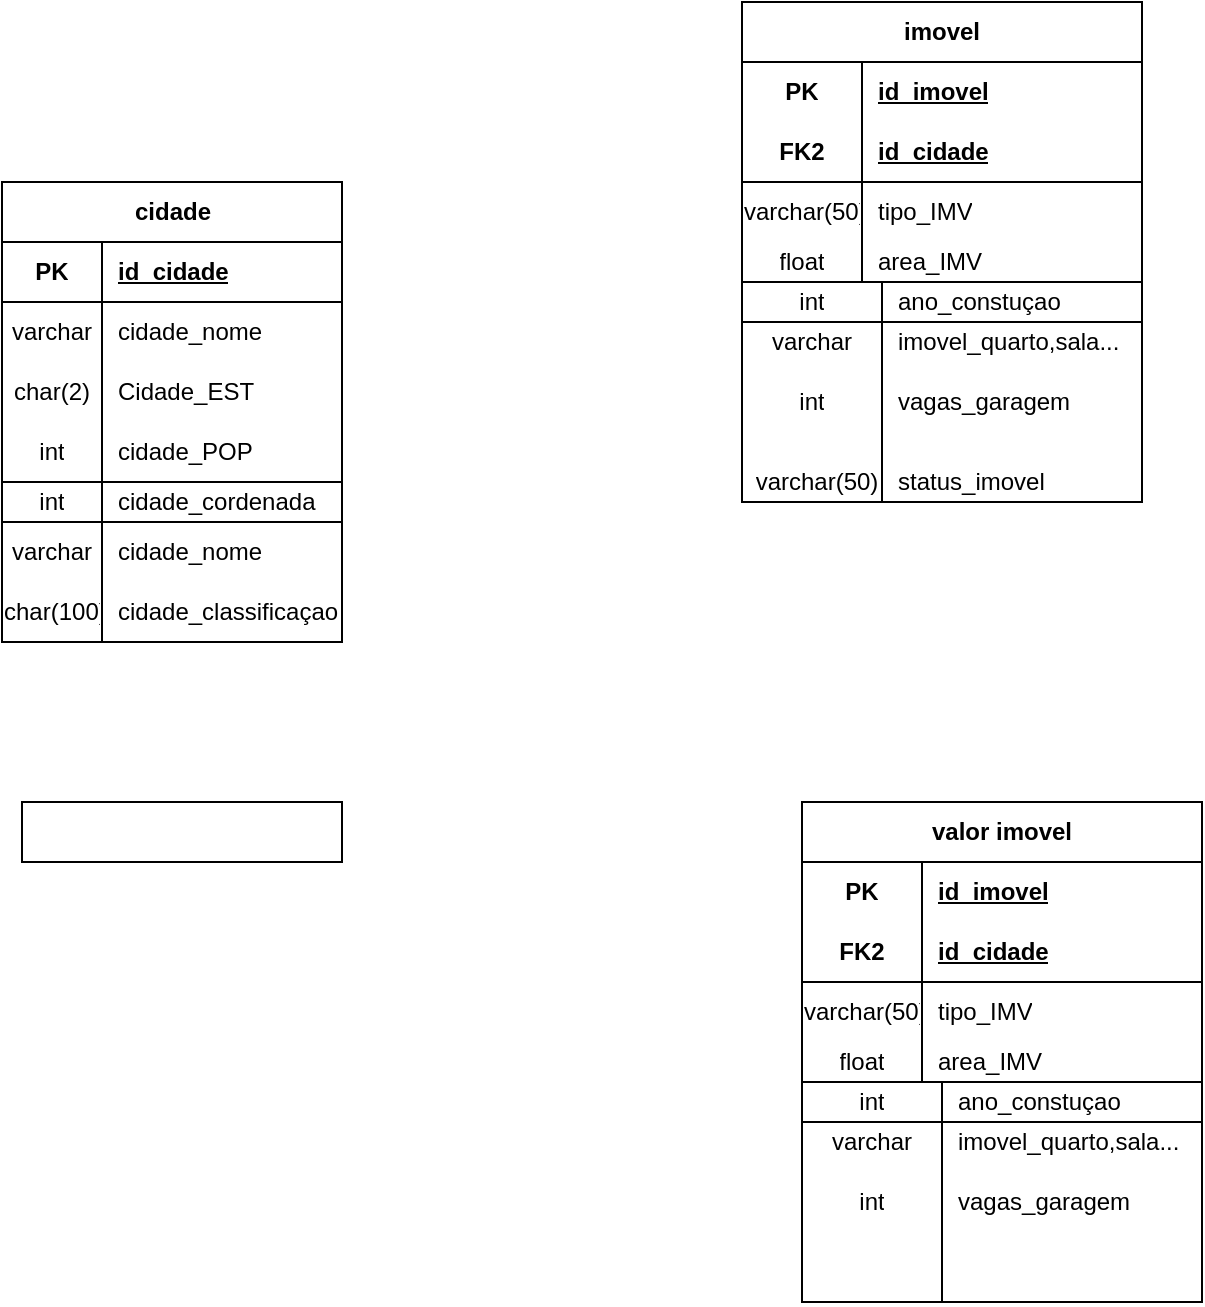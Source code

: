 <mxfile version="28.1.1">
  <diagram name="Página-1" id="tpUA--I43j8R1tpW-ucj">
    <mxGraphModel dx="1426" dy="1742" grid="1" gridSize="10" guides="1" tooltips="1" connect="1" arrows="1" fold="1" page="1" pageScale="1" pageWidth="583" pageHeight="827" math="0" shadow="0">
      <root>
        <mxCell id="0" />
        <mxCell id="1" parent="0" />
        <mxCell id="tW_7etbJEYv2KpdBzsgS-1" value="cidade" style="shape=table;startSize=30;container=1;collapsible=1;childLayout=tableLayout;fixedRows=1;rowLines=0;fontStyle=1;align=center;resizeLast=1;html=1;" vertex="1" parent="1">
          <mxGeometry x="170" y="60" width="170" height="150" as="geometry" />
        </mxCell>
        <mxCell id="tW_7etbJEYv2KpdBzsgS-2" value="" style="shape=tableRow;horizontal=0;startSize=0;swimlaneHead=0;swimlaneBody=0;fillColor=none;collapsible=0;dropTarget=0;points=[[0,0.5],[1,0.5]];portConstraint=eastwest;top=0;left=0;right=0;bottom=1;" vertex="1" parent="tW_7etbJEYv2KpdBzsgS-1">
          <mxGeometry y="30" width="170" height="30" as="geometry" />
        </mxCell>
        <mxCell id="tW_7etbJEYv2KpdBzsgS-3" value="PK" style="shape=partialRectangle;connectable=0;fillColor=none;top=0;left=0;bottom=0;right=0;fontStyle=1;overflow=hidden;whiteSpace=wrap;html=1;" vertex="1" parent="tW_7etbJEYv2KpdBzsgS-2">
          <mxGeometry width="50" height="30" as="geometry">
            <mxRectangle width="50" height="30" as="alternateBounds" />
          </mxGeometry>
        </mxCell>
        <mxCell id="tW_7etbJEYv2KpdBzsgS-4" value="id_cidade" style="shape=partialRectangle;connectable=0;fillColor=none;top=0;left=0;bottom=0;right=0;align=left;spacingLeft=6;fontStyle=5;overflow=hidden;whiteSpace=wrap;html=1;" vertex="1" parent="tW_7etbJEYv2KpdBzsgS-2">
          <mxGeometry x="50" width="120" height="30" as="geometry">
            <mxRectangle width="120" height="30" as="alternateBounds" />
          </mxGeometry>
        </mxCell>
        <mxCell id="tW_7etbJEYv2KpdBzsgS-5" value="" style="shape=tableRow;horizontal=0;startSize=0;swimlaneHead=0;swimlaneBody=0;fillColor=none;collapsible=0;dropTarget=0;points=[[0,0.5],[1,0.5]];portConstraint=eastwest;top=0;left=0;right=0;bottom=0;" vertex="1" parent="tW_7etbJEYv2KpdBzsgS-1">
          <mxGeometry y="60" width="170" height="30" as="geometry" />
        </mxCell>
        <mxCell id="tW_7etbJEYv2KpdBzsgS-6" value="varchar" style="shape=partialRectangle;connectable=0;fillColor=none;top=0;left=0;bottom=0;right=0;editable=1;overflow=hidden;whiteSpace=wrap;html=1;" vertex="1" parent="tW_7etbJEYv2KpdBzsgS-5">
          <mxGeometry width="50" height="30" as="geometry">
            <mxRectangle width="50" height="30" as="alternateBounds" />
          </mxGeometry>
        </mxCell>
        <mxCell id="tW_7etbJEYv2KpdBzsgS-7" value="cidade_nome" style="shape=partialRectangle;connectable=0;fillColor=none;top=0;left=0;bottom=0;right=0;align=left;spacingLeft=6;overflow=hidden;whiteSpace=wrap;html=1;" vertex="1" parent="tW_7etbJEYv2KpdBzsgS-5">
          <mxGeometry x="50" width="120" height="30" as="geometry">
            <mxRectangle width="120" height="30" as="alternateBounds" />
          </mxGeometry>
        </mxCell>
        <mxCell id="tW_7etbJEYv2KpdBzsgS-8" value="" style="shape=tableRow;horizontal=0;startSize=0;swimlaneHead=0;swimlaneBody=0;fillColor=none;collapsible=0;dropTarget=0;points=[[0,0.5],[1,0.5]];portConstraint=eastwest;top=0;left=0;right=0;bottom=0;" vertex="1" parent="tW_7etbJEYv2KpdBzsgS-1">
          <mxGeometry y="90" width="170" height="30" as="geometry" />
        </mxCell>
        <mxCell id="tW_7etbJEYv2KpdBzsgS-9" value="char(2)" style="shape=partialRectangle;connectable=0;fillColor=none;top=0;left=0;bottom=0;right=0;editable=1;overflow=hidden;whiteSpace=wrap;html=1;" vertex="1" parent="tW_7etbJEYv2KpdBzsgS-8">
          <mxGeometry width="50" height="30" as="geometry">
            <mxRectangle width="50" height="30" as="alternateBounds" />
          </mxGeometry>
        </mxCell>
        <mxCell id="tW_7etbJEYv2KpdBzsgS-10" value="Cidade_EST" style="shape=partialRectangle;connectable=0;fillColor=none;top=0;left=0;bottom=0;right=0;align=left;spacingLeft=6;overflow=hidden;whiteSpace=wrap;html=1;" vertex="1" parent="tW_7etbJEYv2KpdBzsgS-8">
          <mxGeometry x="50" width="120" height="30" as="geometry">
            <mxRectangle width="120" height="30" as="alternateBounds" />
          </mxGeometry>
        </mxCell>
        <mxCell id="tW_7etbJEYv2KpdBzsgS-11" value="" style="shape=tableRow;horizontal=0;startSize=0;swimlaneHead=0;swimlaneBody=0;fillColor=none;collapsible=0;dropTarget=0;points=[[0,0.5],[1,0.5]];portConstraint=eastwest;top=0;left=0;right=0;bottom=0;" vertex="1" parent="tW_7etbJEYv2KpdBzsgS-1">
          <mxGeometry y="120" width="170" height="30" as="geometry" />
        </mxCell>
        <mxCell id="tW_7etbJEYv2KpdBzsgS-12" value="int" style="shape=partialRectangle;connectable=0;fillColor=none;top=0;left=0;bottom=0;right=0;editable=1;overflow=hidden;whiteSpace=wrap;html=1;" vertex="1" parent="tW_7etbJEYv2KpdBzsgS-11">
          <mxGeometry width="50" height="30" as="geometry">
            <mxRectangle width="50" height="30" as="alternateBounds" />
          </mxGeometry>
        </mxCell>
        <mxCell id="tW_7etbJEYv2KpdBzsgS-13" value="cidade_POP" style="shape=partialRectangle;connectable=0;fillColor=none;top=0;left=0;bottom=0;right=0;align=left;spacingLeft=6;overflow=hidden;whiteSpace=wrap;html=1;" vertex="1" parent="tW_7etbJEYv2KpdBzsgS-11">
          <mxGeometry x="50" width="120" height="30" as="geometry">
            <mxRectangle width="120" height="30" as="alternateBounds" />
          </mxGeometry>
        </mxCell>
        <mxCell id="tW_7etbJEYv2KpdBzsgS-14" value="" style="shape=tableRow;horizontal=0;startSize=0;swimlaneHead=0;swimlaneBody=0;fillColor=none;collapsible=0;dropTarget=0;points=[[0,0.5],[1,0.5]];portConstraint=eastwest;top=0;left=0;right=0;bottom=0;" vertex="1" parent="1">
          <mxGeometry x="170" y="210" width="170" height="30" as="geometry" />
        </mxCell>
        <mxCell id="tW_7etbJEYv2KpdBzsgS-15" value="" style="shape=partialRectangle;connectable=0;fillColor=none;top=0;left=0;bottom=0;right=0;editable=1;overflow=hidden;whiteSpace=wrap;html=1;" vertex="1" parent="tW_7etbJEYv2KpdBzsgS-14">
          <mxGeometry width="50" height="30" as="geometry">
            <mxRectangle width="50" height="30" as="alternateBounds" />
          </mxGeometry>
        </mxCell>
        <mxCell id="tW_7etbJEYv2KpdBzsgS-16" value="" style="shape=table;startSize=0;container=1;collapsible=1;childLayout=tableLayout;fixedRows=1;rowLines=0;fontStyle=1;align=center;resizeLast=1;html=1;" vertex="1" parent="1">
          <mxGeometry x="170" y="210" width="170" height="80" as="geometry" />
        </mxCell>
        <mxCell id="tW_7etbJEYv2KpdBzsgS-17" value="" style="shape=tableRow;horizontal=0;startSize=0;swimlaneHead=0;swimlaneBody=0;fillColor=none;collapsible=0;dropTarget=0;points=[[0,0.5],[1,0.5]];portConstraint=eastwest;top=0;left=0;right=0;bottom=1;" vertex="1" parent="tW_7etbJEYv2KpdBzsgS-16">
          <mxGeometry width="170" height="20" as="geometry" />
        </mxCell>
        <mxCell id="tW_7etbJEYv2KpdBzsgS-18" value="&lt;span style=&quot;font-weight: normal;&quot;&gt;int&lt;/span&gt;" style="shape=partialRectangle;connectable=0;fillColor=none;top=0;left=0;bottom=0;right=0;fontStyle=1;overflow=hidden;whiteSpace=wrap;html=1;" vertex="1" parent="tW_7etbJEYv2KpdBzsgS-17">
          <mxGeometry width="50" height="20" as="geometry">
            <mxRectangle width="50" height="20" as="alternateBounds" />
          </mxGeometry>
        </mxCell>
        <mxCell id="tW_7etbJEYv2KpdBzsgS-19" value="&lt;span style=&quot;font-weight: normal;&quot;&gt;cidade_cordenada&lt;/span&gt;" style="shape=partialRectangle;connectable=0;fillColor=none;top=0;left=0;bottom=0;right=0;align=left;spacingLeft=6;fontStyle=1;overflow=hidden;whiteSpace=wrap;html=1;" vertex="1" parent="tW_7etbJEYv2KpdBzsgS-17">
          <mxGeometry x="50" width="120" height="20" as="geometry">
            <mxRectangle width="120" height="20" as="alternateBounds" />
          </mxGeometry>
        </mxCell>
        <mxCell id="tW_7etbJEYv2KpdBzsgS-20" value="" style="shape=tableRow;horizontal=0;startSize=0;swimlaneHead=0;swimlaneBody=0;fillColor=none;collapsible=0;dropTarget=0;points=[[0,0.5],[1,0.5]];portConstraint=eastwest;top=0;left=0;right=0;bottom=0;" vertex="1" parent="tW_7etbJEYv2KpdBzsgS-16">
          <mxGeometry y="20" width="170" height="30" as="geometry" />
        </mxCell>
        <mxCell id="tW_7etbJEYv2KpdBzsgS-21" value="varchar" style="shape=partialRectangle;connectable=0;fillColor=none;top=0;left=0;bottom=0;right=0;editable=1;overflow=hidden;whiteSpace=wrap;html=1;" vertex="1" parent="tW_7etbJEYv2KpdBzsgS-20">
          <mxGeometry width="50" height="30" as="geometry">
            <mxRectangle width="50" height="30" as="alternateBounds" />
          </mxGeometry>
        </mxCell>
        <mxCell id="tW_7etbJEYv2KpdBzsgS-22" value="cidade_nome" style="shape=partialRectangle;connectable=0;fillColor=none;top=0;left=0;bottom=0;right=0;align=left;spacingLeft=6;overflow=hidden;whiteSpace=wrap;html=1;" vertex="1" parent="tW_7etbJEYv2KpdBzsgS-20">
          <mxGeometry x="50" width="120" height="30" as="geometry">
            <mxRectangle width="120" height="30" as="alternateBounds" />
          </mxGeometry>
        </mxCell>
        <mxCell id="tW_7etbJEYv2KpdBzsgS-23" value="" style="shape=tableRow;horizontal=0;startSize=0;swimlaneHead=0;swimlaneBody=0;fillColor=none;collapsible=0;dropTarget=0;points=[[0,0.5],[1,0.5]];portConstraint=eastwest;top=0;left=0;right=0;bottom=0;" vertex="1" parent="tW_7etbJEYv2KpdBzsgS-16">
          <mxGeometry y="50" width="170" height="30" as="geometry" />
        </mxCell>
        <mxCell id="tW_7etbJEYv2KpdBzsgS-24" value="char(100)" style="shape=partialRectangle;connectable=0;fillColor=none;top=0;left=0;bottom=0;right=0;editable=1;overflow=hidden;whiteSpace=wrap;html=1;" vertex="1" parent="tW_7etbJEYv2KpdBzsgS-23">
          <mxGeometry width="50" height="30" as="geometry">
            <mxRectangle width="50" height="30" as="alternateBounds" />
          </mxGeometry>
        </mxCell>
        <mxCell id="tW_7etbJEYv2KpdBzsgS-25" value="cidade_classificaçao" style="shape=partialRectangle;connectable=0;fillColor=none;top=0;left=0;bottom=0;right=0;align=left;spacingLeft=6;overflow=hidden;whiteSpace=wrap;html=1;" vertex="1" parent="tW_7etbJEYv2KpdBzsgS-23">
          <mxGeometry x="50" width="120" height="30" as="geometry">
            <mxRectangle width="120" height="30" as="alternateBounds" />
          </mxGeometry>
        </mxCell>
        <mxCell id="tW_7etbJEYv2KpdBzsgS-26" value="imovel" style="shape=table;startSize=30;container=1;collapsible=1;childLayout=tableLayout;fixedRows=1;rowLines=0;fontStyle=1;align=center;resizeLast=1;html=1;whiteSpace=wrap;" vertex="1" parent="1">
          <mxGeometry x="540" y="-30" width="200" height="140" as="geometry" />
        </mxCell>
        <mxCell id="tW_7etbJEYv2KpdBzsgS-27" value="" style="shape=tableRow;horizontal=0;startSize=0;swimlaneHead=0;swimlaneBody=0;fillColor=none;collapsible=0;dropTarget=0;points=[[0,0.5],[1,0.5]];portConstraint=eastwest;top=0;left=0;right=0;bottom=0;html=1;" vertex="1" parent="tW_7etbJEYv2KpdBzsgS-26">
          <mxGeometry y="30" width="200" height="30" as="geometry" />
        </mxCell>
        <mxCell id="tW_7etbJEYv2KpdBzsgS-28" value="PK" style="shape=partialRectangle;connectable=0;fillColor=none;top=0;left=0;bottom=0;right=0;fontStyle=1;overflow=hidden;html=1;whiteSpace=wrap;" vertex="1" parent="tW_7etbJEYv2KpdBzsgS-27">
          <mxGeometry width="60" height="30" as="geometry">
            <mxRectangle width="60" height="30" as="alternateBounds" />
          </mxGeometry>
        </mxCell>
        <mxCell id="tW_7etbJEYv2KpdBzsgS-29" value="id_imovel" style="shape=partialRectangle;connectable=0;fillColor=none;top=0;left=0;bottom=0;right=0;align=left;spacingLeft=6;fontStyle=5;overflow=hidden;html=1;whiteSpace=wrap;" vertex="1" parent="tW_7etbJEYv2KpdBzsgS-27">
          <mxGeometry x="60" width="140" height="30" as="geometry">
            <mxRectangle width="140" height="30" as="alternateBounds" />
          </mxGeometry>
        </mxCell>
        <mxCell id="tW_7etbJEYv2KpdBzsgS-30" value="" style="shape=tableRow;horizontal=0;startSize=0;swimlaneHead=0;swimlaneBody=0;fillColor=none;collapsible=0;dropTarget=0;points=[[0,0.5],[1,0.5]];portConstraint=eastwest;top=0;left=0;right=0;bottom=1;html=1;" vertex="1" parent="tW_7etbJEYv2KpdBzsgS-26">
          <mxGeometry y="60" width="200" height="30" as="geometry" />
        </mxCell>
        <mxCell id="tW_7etbJEYv2KpdBzsgS-31" value="FK2" style="shape=partialRectangle;connectable=0;fillColor=none;top=0;left=0;bottom=0;right=0;fontStyle=1;overflow=hidden;html=1;whiteSpace=wrap;" vertex="1" parent="tW_7etbJEYv2KpdBzsgS-30">
          <mxGeometry width="60" height="30" as="geometry">
            <mxRectangle width="60" height="30" as="alternateBounds" />
          </mxGeometry>
        </mxCell>
        <mxCell id="tW_7etbJEYv2KpdBzsgS-32" value="id_cidade" style="shape=partialRectangle;connectable=0;fillColor=none;top=0;left=0;bottom=0;right=0;align=left;spacingLeft=6;fontStyle=5;overflow=hidden;html=1;whiteSpace=wrap;" vertex="1" parent="tW_7etbJEYv2KpdBzsgS-30">
          <mxGeometry x="60" width="140" height="30" as="geometry">
            <mxRectangle width="140" height="30" as="alternateBounds" />
          </mxGeometry>
        </mxCell>
        <mxCell id="tW_7etbJEYv2KpdBzsgS-33" value="" style="shape=tableRow;horizontal=0;startSize=0;swimlaneHead=0;swimlaneBody=0;fillColor=none;collapsible=0;dropTarget=0;points=[[0,0.5],[1,0.5]];portConstraint=eastwest;top=0;left=0;right=0;bottom=0;html=1;" vertex="1" parent="tW_7etbJEYv2KpdBzsgS-26">
          <mxGeometry y="90" width="200" height="30" as="geometry" />
        </mxCell>
        <mxCell id="tW_7etbJEYv2KpdBzsgS-34" value="varchar(50)" style="shape=partialRectangle;connectable=0;fillColor=none;top=0;left=0;bottom=0;right=0;editable=1;overflow=hidden;html=1;whiteSpace=wrap;" vertex="1" parent="tW_7etbJEYv2KpdBzsgS-33">
          <mxGeometry width="60" height="30" as="geometry">
            <mxRectangle width="60" height="30" as="alternateBounds" />
          </mxGeometry>
        </mxCell>
        <mxCell id="tW_7etbJEYv2KpdBzsgS-35" value="tipo_IMV" style="shape=partialRectangle;connectable=0;fillColor=none;top=0;left=0;bottom=0;right=0;align=left;spacingLeft=6;overflow=hidden;html=1;whiteSpace=wrap;" vertex="1" parent="tW_7etbJEYv2KpdBzsgS-33">
          <mxGeometry x="60" width="140" height="30" as="geometry">
            <mxRectangle width="140" height="30" as="alternateBounds" />
          </mxGeometry>
        </mxCell>
        <mxCell id="tW_7etbJEYv2KpdBzsgS-36" value="" style="shape=tableRow;horizontal=0;startSize=0;swimlaneHead=0;swimlaneBody=0;fillColor=none;collapsible=0;dropTarget=0;points=[[0,0.5],[1,0.5]];portConstraint=eastwest;top=0;left=0;right=0;bottom=0;html=1;" vertex="1" parent="tW_7etbJEYv2KpdBzsgS-26">
          <mxGeometry y="120" width="200" height="20" as="geometry" />
        </mxCell>
        <mxCell id="tW_7etbJEYv2KpdBzsgS-37" value="float" style="shape=partialRectangle;connectable=0;fillColor=none;top=0;left=0;bottom=0;right=0;editable=1;overflow=hidden;html=1;whiteSpace=wrap;" vertex="1" parent="tW_7etbJEYv2KpdBzsgS-36">
          <mxGeometry width="60" height="20" as="geometry">
            <mxRectangle width="60" height="20" as="alternateBounds" />
          </mxGeometry>
        </mxCell>
        <mxCell id="tW_7etbJEYv2KpdBzsgS-38" value="area_IMV" style="shape=partialRectangle;connectable=0;fillColor=none;top=0;left=0;bottom=0;right=0;align=left;spacingLeft=6;overflow=hidden;html=1;whiteSpace=wrap;" vertex="1" parent="tW_7etbJEYv2KpdBzsgS-36">
          <mxGeometry x="60" width="140" height="20" as="geometry">
            <mxRectangle width="140" height="20" as="alternateBounds" />
          </mxGeometry>
        </mxCell>
        <mxCell id="tW_7etbJEYv2KpdBzsgS-39" value="" style="shape=table;startSize=0;container=1;collapsible=1;childLayout=tableLayout;fixedRows=1;rowLines=0;fontStyle=1;align=center;resizeLast=1;html=1;" vertex="1" parent="1">
          <mxGeometry x="540" y="110" width="200" height="110" as="geometry" />
        </mxCell>
        <mxCell id="tW_7etbJEYv2KpdBzsgS-40" value="" style="shape=tableRow;horizontal=0;startSize=0;swimlaneHead=0;swimlaneBody=0;fillColor=none;collapsible=0;dropTarget=0;points=[[0,0.5],[1,0.5]];portConstraint=eastwest;top=0;left=0;right=0;bottom=1;" vertex="1" parent="tW_7etbJEYv2KpdBzsgS-39">
          <mxGeometry width="200" height="20" as="geometry" />
        </mxCell>
        <mxCell id="tW_7etbJEYv2KpdBzsgS-41" value="&lt;span style=&quot;font-weight: normal;&quot;&gt;int&lt;/span&gt;" style="shape=partialRectangle;connectable=0;fillColor=none;top=0;left=0;bottom=0;right=0;fontStyle=1;overflow=hidden;whiteSpace=wrap;html=1;" vertex="1" parent="tW_7etbJEYv2KpdBzsgS-40">
          <mxGeometry width="70" height="20" as="geometry">
            <mxRectangle width="70" height="20" as="alternateBounds" />
          </mxGeometry>
        </mxCell>
        <mxCell id="tW_7etbJEYv2KpdBzsgS-42" value="&lt;span style=&quot;font-weight: 400;&quot;&gt;ano_constuçao&lt;/span&gt;" style="shape=partialRectangle;connectable=0;fillColor=none;top=0;left=0;bottom=0;right=0;align=left;spacingLeft=6;fontStyle=1;overflow=hidden;whiteSpace=wrap;html=1;" vertex="1" parent="tW_7etbJEYv2KpdBzsgS-40">
          <mxGeometry x="70" width="130" height="20" as="geometry">
            <mxRectangle width="130" height="20" as="alternateBounds" />
          </mxGeometry>
        </mxCell>
        <mxCell id="tW_7etbJEYv2KpdBzsgS-43" value="" style="shape=tableRow;horizontal=0;startSize=0;swimlaneHead=0;swimlaneBody=0;fillColor=none;collapsible=0;dropTarget=0;points=[[0,0.5],[1,0.5]];portConstraint=eastwest;top=0;left=0;right=0;bottom=0;" vertex="1" parent="tW_7etbJEYv2KpdBzsgS-39">
          <mxGeometry y="20" width="200" height="20" as="geometry" />
        </mxCell>
        <mxCell id="tW_7etbJEYv2KpdBzsgS-44" value="varchar" style="shape=partialRectangle;connectable=0;fillColor=none;top=0;left=0;bottom=0;right=0;editable=1;overflow=hidden;whiteSpace=wrap;html=1;" vertex="1" parent="tW_7etbJEYv2KpdBzsgS-43">
          <mxGeometry width="70" height="20" as="geometry">
            <mxRectangle width="70" height="20" as="alternateBounds" />
          </mxGeometry>
        </mxCell>
        <mxCell id="tW_7etbJEYv2KpdBzsgS-45" value="imovel_quarto,sala..." style="shape=partialRectangle;connectable=0;fillColor=none;top=0;left=0;bottom=0;right=0;align=left;spacingLeft=6;overflow=hidden;whiteSpace=wrap;html=1;" vertex="1" parent="tW_7etbJEYv2KpdBzsgS-43">
          <mxGeometry x="70" width="130" height="20" as="geometry">
            <mxRectangle width="130" height="20" as="alternateBounds" />
          </mxGeometry>
        </mxCell>
        <mxCell id="tW_7etbJEYv2KpdBzsgS-46" value="" style="shape=tableRow;horizontal=0;startSize=0;swimlaneHead=0;swimlaneBody=0;fillColor=none;collapsible=0;dropTarget=0;points=[[0,0.5],[1,0.5]];portConstraint=eastwest;top=0;left=0;right=0;bottom=0;" vertex="1" parent="tW_7etbJEYv2KpdBzsgS-39">
          <mxGeometry y="40" width="200" height="40" as="geometry" />
        </mxCell>
        <mxCell id="tW_7etbJEYv2KpdBzsgS-47" value="int" style="shape=partialRectangle;connectable=0;fillColor=none;top=0;left=0;bottom=0;right=0;editable=1;overflow=hidden;whiteSpace=wrap;html=1;" vertex="1" parent="tW_7etbJEYv2KpdBzsgS-46">
          <mxGeometry width="70" height="40" as="geometry">
            <mxRectangle width="70" height="40" as="alternateBounds" />
          </mxGeometry>
        </mxCell>
        <mxCell id="tW_7etbJEYv2KpdBzsgS-48" value="vagas_garagem" style="shape=partialRectangle;connectable=0;fillColor=none;top=0;left=0;bottom=0;right=0;align=left;spacingLeft=6;overflow=hidden;whiteSpace=wrap;html=1;" vertex="1" parent="tW_7etbJEYv2KpdBzsgS-46">
          <mxGeometry x="70" width="130" height="40" as="geometry">
            <mxRectangle width="130" height="40" as="alternateBounds" />
          </mxGeometry>
        </mxCell>
        <mxCell id="tW_7etbJEYv2KpdBzsgS-49" value="varchar(50)" style="shape=partialRectangle;connectable=0;fillColor=none;top=0;left=0;bottom=0;right=0;editable=1;overflow=hidden;whiteSpace=wrap;html=1;direction=south;" vertex="1" parent="1">
          <mxGeometry x="545" y="185" width="65" height="50" as="geometry">
            <mxRectangle width="50" height="40" as="alternateBounds" />
          </mxGeometry>
        </mxCell>
        <mxCell id="tW_7etbJEYv2KpdBzsgS-50" value="status_imovel" style="shape=partialRectangle;connectable=0;fillColor=none;top=0;left=0;bottom=0;right=0;align=left;spacingLeft=6;overflow=hidden;whiteSpace=wrap;html=1;" vertex="1" parent="1">
          <mxGeometry x="610" y="190" width="130" height="40" as="geometry">
            <mxRectangle width="130" height="40" as="alternateBounds" />
          </mxGeometry>
        </mxCell>
        <mxCell id="tW_7etbJEYv2KpdBzsgS-51" value="" style="endArrow=none;html=1;rounded=0;" edge="1" parent="1">
          <mxGeometry width="50" height="50" relative="1" as="geometry">
            <mxPoint x="610" y="220" as="sourcePoint" />
            <mxPoint x="610" y="190" as="targetPoint" />
            <Array as="points">
              <mxPoint x="610" y="200" />
            </Array>
          </mxGeometry>
        </mxCell>
        <mxCell id="tW_7etbJEYv2KpdBzsgS-52" value="valor imovel" style="shape=table;startSize=30;container=1;collapsible=1;childLayout=tableLayout;fixedRows=1;rowLines=0;fontStyle=1;align=center;resizeLast=1;html=1;whiteSpace=wrap;" vertex="1" parent="1">
          <mxGeometry x="570" y="370" width="200" height="140" as="geometry" />
        </mxCell>
        <mxCell id="tW_7etbJEYv2KpdBzsgS-53" value="" style="shape=tableRow;horizontal=0;startSize=0;swimlaneHead=0;swimlaneBody=0;fillColor=none;collapsible=0;dropTarget=0;points=[[0,0.5],[1,0.5]];portConstraint=eastwest;top=0;left=0;right=0;bottom=0;html=1;" vertex="1" parent="tW_7etbJEYv2KpdBzsgS-52">
          <mxGeometry y="30" width="200" height="30" as="geometry" />
        </mxCell>
        <mxCell id="tW_7etbJEYv2KpdBzsgS-54" value="PK" style="shape=partialRectangle;connectable=0;fillColor=none;top=0;left=0;bottom=0;right=0;fontStyle=1;overflow=hidden;html=1;whiteSpace=wrap;" vertex="1" parent="tW_7etbJEYv2KpdBzsgS-53">
          <mxGeometry width="60" height="30" as="geometry">
            <mxRectangle width="60" height="30" as="alternateBounds" />
          </mxGeometry>
        </mxCell>
        <mxCell id="tW_7etbJEYv2KpdBzsgS-55" value="id_imovel" style="shape=partialRectangle;connectable=0;fillColor=none;top=0;left=0;bottom=0;right=0;align=left;spacingLeft=6;fontStyle=5;overflow=hidden;html=1;whiteSpace=wrap;" vertex="1" parent="tW_7etbJEYv2KpdBzsgS-53">
          <mxGeometry x="60" width="140" height="30" as="geometry">
            <mxRectangle width="140" height="30" as="alternateBounds" />
          </mxGeometry>
        </mxCell>
        <mxCell id="tW_7etbJEYv2KpdBzsgS-56" value="" style="shape=tableRow;horizontal=0;startSize=0;swimlaneHead=0;swimlaneBody=0;fillColor=none;collapsible=0;dropTarget=0;points=[[0,0.5],[1,0.5]];portConstraint=eastwest;top=0;left=0;right=0;bottom=1;html=1;" vertex="1" parent="tW_7etbJEYv2KpdBzsgS-52">
          <mxGeometry y="60" width="200" height="30" as="geometry" />
        </mxCell>
        <mxCell id="tW_7etbJEYv2KpdBzsgS-57" value="FK2" style="shape=partialRectangle;connectable=0;fillColor=none;top=0;left=0;bottom=0;right=0;fontStyle=1;overflow=hidden;html=1;whiteSpace=wrap;" vertex="1" parent="tW_7etbJEYv2KpdBzsgS-56">
          <mxGeometry width="60" height="30" as="geometry">
            <mxRectangle width="60" height="30" as="alternateBounds" />
          </mxGeometry>
        </mxCell>
        <mxCell id="tW_7etbJEYv2KpdBzsgS-58" value="id_cidade" style="shape=partialRectangle;connectable=0;fillColor=none;top=0;left=0;bottom=0;right=0;align=left;spacingLeft=6;fontStyle=5;overflow=hidden;html=1;whiteSpace=wrap;" vertex="1" parent="tW_7etbJEYv2KpdBzsgS-56">
          <mxGeometry x="60" width="140" height="30" as="geometry">
            <mxRectangle width="140" height="30" as="alternateBounds" />
          </mxGeometry>
        </mxCell>
        <mxCell id="tW_7etbJEYv2KpdBzsgS-59" value="" style="shape=tableRow;horizontal=0;startSize=0;swimlaneHead=0;swimlaneBody=0;fillColor=none;collapsible=0;dropTarget=0;points=[[0,0.5],[1,0.5]];portConstraint=eastwest;top=0;left=0;right=0;bottom=0;html=1;" vertex="1" parent="tW_7etbJEYv2KpdBzsgS-52">
          <mxGeometry y="90" width="200" height="30" as="geometry" />
        </mxCell>
        <mxCell id="tW_7etbJEYv2KpdBzsgS-60" value="varchar(50)" style="shape=partialRectangle;connectable=0;fillColor=none;top=0;left=0;bottom=0;right=0;editable=1;overflow=hidden;html=1;whiteSpace=wrap;" vertex="1" parent="tW_7etbJEYv2KpdBzsgS-59">
          <mxGeometry width="60" height="30" as="geometry">
            <mxRectangle width="60" height="30" as="alternateBounds" />
          </mxGeometry>
        </mxCell>
        <mxCell id="tW_7etbJEYv2KpdBzsgS-61" value="tipo_IMV" style="shape=partialRectangle;connectable=0;fillColor=none;top=0;left=0;bottom=0;right=0;align=left;spacingLeft=6;overflow=hidden;html=1;whiteSpace=wrap;" vertex="1" parent="tW_7etbJEYv2KpdBzsgS-59">
          <mxGeometry x="60" width="140" height="30" as="geometry">
            <mxRectangle width="140" height="30" as="alternateBounds" />
          </mxGeometry>
        </mxCell>
        <mxCell id="tW_7etbJEYv2KpdBzsgS-62" value="" style="shape=tableRow;horizontal=0;startSize=0;swimlaneHead=0;swimlaneBody=0;fillColor=none;collapsible=0;dropTarget=0;points=[[0,0.5],[1,0.5]];portConstraint=eastwest;top=0;left=0;right=0;bottom=0;html=1;" vertex="1" parent="tW_7etbJEYv2KpdBzsgS-52">
          <mxGeometry y="120" width="200" height="20" as="geometry" />
        </mxCell>
        <mxCell id="tW_7etbJEYv2KpdBzsgS-63" value="float" style="shape=partialRectangle;connectable=0;fillColor=none;top=0;left=0;bottom=0;right=0;editable=1;overflow=hidden;html=1;whiteSpace=wrap;" vertex="1" parent="tW_7etbJEYv2KpdBzsgS-62">
          <mxGeometry width="60" height="20" as="geometry">
            <mxRectangle width="60" height="20" as="alternateBounds" />
          </mxGeometry>
        </mxCell>
        <mxCell id="tW_7etbJEYv2KpdBzsgS-64" value="area_IMV" style="shape=partialRectangle;connectable=0;fillColor=none;top=0;left=0;bottom=0;right=0;align=left;spacingLeft=6;overflow=hidden;html=1;whiteSpace=wrap;" vertex="1" parent="tW_7etbJEYv2KpdBzsgS-62">
          <mxGeometry x="60" width="140" height="20" as="geometry">
            <mxRectangle width="140" height="20" as="alternateBounds" />
          </mxGeometry>
        </mxCell>
        <mxCell id="tW_7etbJEYv2KpdBzsgS-65" value="" style="shape=table;startSize=0;container=1;collapsible=1;childLayout=tableLayout;fixedRows=1;rowLines=0;fontStyle=1;align=center;resizeLast=1;html=1;" vertex="1" parent="1">
          <mxGeometry x="570" y="510" width="200" height="110" as="geometry" />
        </mxCell>
        <mxCell id="tW_7etbJEYv2KpdBzsgS-66" value="" style="shape=tableRow;horizontal=0;startSize=0;swimlaneHead=0;swimlaneBody=0;fillColor=none;collapsible=0;dropTarget=0;points=[[0,0.5],[1,0.5]];portConstraint=eastwest;top=0;left=0;right=0;bottom=1;" vertex="1" parent="tW_7etbJEYv2KpdBzsgS-65">
          <mxGeometry width="200" height="20" as="geometry" />
        </mxCell>
        <mxCell id="tW_7etbJEYv2KpdBzsgS-67" value="&lt;span style=&quot;font-weight: normal;&quot;&gt;int&lt;/span&gt;" style="shape=partialRectangle;connectable=0;fillColor=none;top=0;left=0;bottom=0;right=0;fontStyle=1;overflow=hidden;whiteSpace=wrap;html=1;" vertex="1" parent="tW_7etbJEYv2KpdBzsgS-66">
          <mxGeometry width="70" height="20" as="geometry">
            <mxRectangle width="70" height="20" as="alternateBounds" />
          </mxGeometry>
        </mxCell>
        <mxCell id="tW_7etbJEYv2KpdBzsgS-68" value="&lt;span style=&quot;font-weight: 400;&quot;&gt;ano_constuçao&lt;/span&gt;" style="shape=partialRectangle;connectable=0;fillColor=none;top=0;left=0;bottom=0;right=0;align=left;spacingLeft=6;fontStyle=1;overflow=hidden;whiteSpace=wrap;html=1;" vertex="1" parent="tW_7etbJEYv2KpdBzsgS-66">
          <mxGeometry x="70" width="130" height="20" as="geometry">
            <mxRectangle width="130" height="20" as="alternateBounds" />
          </mxGeometry>
        </mxCell>
        <mxCell id="tW_7etbJEYv2KpdBzsgS-69" value="" style="shape=tableRow;horizontal=0;startSize=0;swimlaneHead=0;swimlaneBody=0;fillColor=none;collapsible=0;dropTarget=0;points=[[0,0.5],[1,0.5]];portConstraint=eastwest;top=0;left=0;right=0;bottom=0;" vertex="1" parent="tW_7etbJEYv2KpdBzsgS-65">
          <mxGeometry y="20" width="200" height="20" as="geometry" />
        </mxCell>
        <mxCell id="tW_7etbJEYv2KpdBzsgS-70" value="varchar" style="shape=partialRectangle;connectable=0;fillColor=none;top=0;left=0;bottom=0;right=0;editable=1;overflow=hidden;whiteSpace=wrap;html=1;" vertex="1" parent="tW_7etbJEYv2KpdBzsgS-69">
          <mxGeometry width="70" height="20" as="geometry">
            <mxRectangle width="70" height="20" as="alternateBounds" />
          </mxGeometry>
        </mxCell>
        <mxCell id="tW_7etbJEYv2KpdBzsgS-71" value="imovel_quarto,sala..." style="shape=partialRectangle;connectable=0;fillColor=none;top=0;left=0;bottom=0;right=0;align=left;spacingLeft=6;overflow=hidden;whiteSpace=wrap;html=1;" vertex="1" parent="tW_7etbJEYv2KpdBzsgS-69">
          <mxGeometry x="70" width="130" height="20" as="geometry">
            <mxRectangle width="130" height="20" as="alternateBounds" />
          </mxGeometry>
        </mxCell>
        <mxCell id="tW_7etbJEYv2KpdBzsgS-72" value="" style="shape=tableRow;horizontal=0;startSize=0;swimlaneHead=0;swimlaneBody=0;fillColor=none;collapsible=0;dropTarget=0;points=[[0,0.5],[1,0.5]];portConstraint=eastwest;top=0;left=0;right=0;bottom=0;" vertex="1" parent="tW_7etbJEYv2KpdBzsgS-65">
          <mxGeometry y="40" width="200" height="40" as="geometry" />
        </mxCell>
        <mxCell id="tW_7etbJEYv2KpdBzsgS-73" value="int" style="shape=partialRectangle;connectable=0;fillColor=none;top=0;left=0;bottom=0;right=0;editable=1;overflow=hidden;whiteSpace=wrap;html=1;" vertex="1" parent="tW_7etbJEYv2KpdBzsgS-72">
          <mxGeometry width="70" height="40" as="geometry">
            <mxRectangle width="70" height="40" as="alternateBounds" />
          </mxGeometry>
        </mxCell>
        <mxCell id="tW_7etbJEYv2KpdBzsgS-74" value="vagas_garagem" style="shape=partialRectangle;connectable=0;fillColor=none;top=0;left=0;bottom=0;right=0;align=left;spacingLeft=6;overflow=hidden;whiteSpace=wrap;html=1;" vertex="1" parent="tW_7etbJEYv2KpdBzsgS-72">
          <mxGeometry x="70" width="130" height="40" as="geometry">
            <mxRectangle width="130" height="40" as="alternateBounds" />
          </mxGeometry>
        </mxCell>
        <mxCell id="tW_7etbJEYv2KpdBzsgS-75" value="" style="endArrow=none;html=1;rounded=0;" edge="1" parent="1">
          <mxGeometry width="50" height="50" relative="1" as="geometry">
            <mxPoint x="640" y="620" as="sourcePoint" />
            <mxPoint x="640" y="590" as="targetPoint" />
            <Array as="points">
              <mxPoint x="640" y="600" />
            </Array>
          </mxGeometry>
        </mxCell>
        <mxCell id="tW_7etbJEYv2KpdBzsgS-76" value="" style="rounded=0;whiteSpace=wrap;html=1;" vertex="1" parent="1">
          <mxGeometry x="180" y="370" width="160" height="30" as="geometry" />
        </mxCell>
      </root>
    </mxGraphModel>
  </diagram>
</mxfile>
